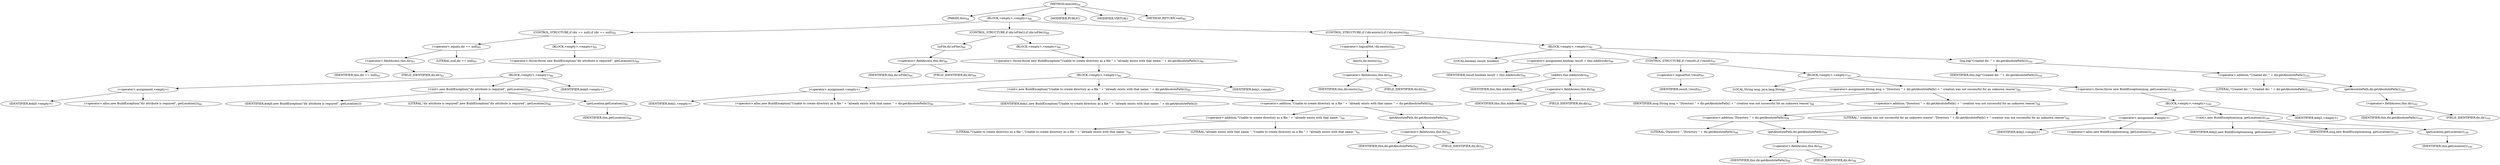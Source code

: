 digraph "execute" {  
"21" [label = <(METHOD,execute)<SUB>84</SUB>> ]
"4" [label = <(PARAM,this)<SUB>84</SUB>> ]
"22" [label = <(BLOCK,&lt;empty&gt;,&lt;empty&gt;)<SUB>84</SUB>> ]
"23" [label = <(CONTROL_STRUCTURE,if (dir == null),if (dir == null))<SUB>85</SUB>> ]
"24" [label = <(&lt;operator&gt;.equals,dir == null)<SUB>85</SUB>> ]
"25" [label = <(&lt;operator&gt;.fieldAccess,this.dir)<SUB>85</SUB>> ]
"26" [label = <(IDENTIFIER,this,dir == null)<SUB>85</SUB>> ]
"27" [label = <(FIELD_IDENTIFIER,dir,dir)<SUB>85</SUB>> ]
"28" [label = <(LITERAL,null,dir == null)<SUB>85</SUB>> ]
"29" [label = <(BLOCK,&lt;empty&gt;,&lt;empty&gt;)<SUB>85</SUB>> ]
"30" [label = <(&lt;operator&gt;.throw,throw new BuildException(&quot;dir attribute is required&quot;, getLocation());)<SUB>86</SUB>> ]
"31" [label = <(BLOCK,&lt;empty&gt;,&lt;empty&gt;)<SUB>86</SUB>> ]
"32" [label = <(&lt;operator&gt;.assignment,&lt;empty&gt;)> ]
"33" [label = <(IDENTIFIER,$obj0,&lt;empty&gt;)> ]
"34" [label = <(&lt;operator&gt;.alloc,new BuildException(&quot;dir attribute is required&quot;, getLocation()))<SUB>86</SUB>> ]
"35" [label = <(&lt;init&gt;,new BuildException(&quot;dir attribute is required&quot;, getLocation()))<SUB>86</SUB>> ]
"36" [label = <(IDENTIFIER,$obj0,new BuildException(&quot;dir attribute is required&quot;, getLocation()))> ]
"37" [label = <(LITERAL,&quot;dir attribute is required&quot;,new BuildException(&quot;dir attribute is required&quot;, getLocation()))<SUB>86</SUB>> ]
"38" [label = <(getLocation,getLocation())<SUB>86</SUB>> ]
"3" [label = <(IDENTIFIER,this,getLocation())<SUB>86</SUB>> ]
"39" [label = <(IDENTIFIER,$obj0,&lt;empty&gt;)> ]
"40" [label = <(CONTROL_STRUCTURE,if (dir.isFile()),if (dir.isFile()))<SUB>89</SUB>> ]
"41" [label = <(isFile,dir.isFile())<SUB>89</SUB>> ]
"42" [label = <(&lt;operator&gt;.fieldAccess,this.dir)<SUB>89</SUB>> ]
"43" [label = <(IDENTIFIER,this,dir.isFile())<SUB>89</SUB>> ]
"44" [label = <(FIELD_IDENTIFIER,dir,dir)<SUB>89</SUB>> ]
"45" [label = <(BLOCK,&lt;empty&gt;,&lt;empty&gt;)<SUB>89</SUB>> ]
"46" [label = <(&lt;operator&gt;.throw,throw new BuildException(&quot;Unable to create directory as a file &quot; + &quot;already exists with that name: &quot; + dir.getAbsolutePath());)<SUB>90</SUB>> ]
"47" [label = <(BLOCK,&lt;empty&gt;,&lt;empty&gt;)<SUB>90</SUB>> ]
"48" [label = <(&lt;operator&gt;.assignment,&lt;empty&gt;)> ]
"49" [label = <(IDENTIFIER,$obj1,&lt;empty&gt;)> ]
"50" [label = <(&lt;operator&gt;.alloc,new BuildException(&quot;Unable to create directory as a file &quot; + &quot;already exists with that name: &quot; + dir.getAbsolutePath()))<SUB>90</SUB>> ]
"51" [label = <(&lt;init&gt;,new BuildException(&quot;Unable to create directory as a file &quot; + &quot;already exists with that name: &quot; + dir.getAbsolutePath()))<SUB>90</SUB>> ]
"52" [label = <(IDENTIFIER,$obj1,new BuildException(&quot;Unable to create directory as a file &quot; + &quot;already exists with that name: &quot; + dir.getAbsolutePath()))> ]
"53" [label = <(&lt;operator&gt;.addition,&quot;Unable to create directory as a file &quot; + &quot;already exists with that name: &quot; + dir.getAbsolutePath())<SUB>90</SUB>> ]
"54" [label = <(&lt;operator&gt;.addition,&quot;Unable to create directory as a file &quot; + &quot;already exists with that name: &quot;)<SUB>90</SUB>> ]
"55" [label = <(LITERAL,&quot;Unable to create directory as a file &quot;,&quot;Unable to create directory as a file &quot; + &quot;already exists with that name: &quot;)<SUB>90</SUB>> ]
"56" [label = <(LITERAL,&quot;already exists with that name: &quot;,&quot;Unable to create directory as a file &quot; + &quot;already exists with that name: &quot;)<SUB>91</SUB>> ]
"57" [label = <(getAbsolutePath,dir.getAbsolutePath())<SUB>92</SUB>> ]
"58" [label = <(&lt;operator&gt;.fieldAccess,this.dir)<SUB>92</SUB>> ]
"59" [label = <(IDENTIFIER,this,dir.getAbsolutePath())<SUB>92</SUB>> ]
"60" [label = <(FIELD_IDENTIFIER,dir,dir)<SUB>92</SUB>> ]
"61" [label = <(IDENTIFIER,$obj1,&lt;empty&gt;)> ]
"62" [label = <(CONTROL_STRUCTURE,if (!dir.exists()),if (!dir.exists()))<SUB>95</SUB>> ]
"63" [label = <(&lt;operator&gt;.logicalNot,!dir.exists())<SUB>95</SUB>> ]
"64" [label = <(exists,dir.exists())<SUB>95</SUB>> ]
"65" [label = <(&lt;operator&gt;.fieldAccess,this.dir)<SUB>95</SUB>> ]
"66" [label = <(IDENTIFIER,this,dir.exists())<SUB>95</SUB>> ]
"67" [label = <(FIELD_IDENTIFIER,dir,dir)<SUB>95</SUB>> ]
"68" [label = <(BLOCK,&lt;empty&gt;,&lt;empty&gt;)<SUB>95</SUB>> ]
"69" [label = <(LOCAL,boolean result: boolean)> ]
"70" [label = <(&lt;operator&gt;.assignment,boolean result = this.mkdirs(dir))<SUB>96</SUB>> ]
"71" [label = <(IDENTIFIER,result,boolean result = this.mkdirs(dir))<SUB>96</SUB>> ]
"72" [label = <(mkdirs,this.mkdirs(dir))<SUB>96</SUB>> ]
"5" [label = <(IDENTIFIER,this,this.mkdirs(dir))<SUB>96</SUB>> ]
"73" [label = <(&lt;operator&gt;.fieldAccess,this.dir)<SUB>96</SUB>> ]
"74" [label = <(IDENTIFIER,this,this.mkdirs(dir))<SUB>96</SUB>> ]
"75" [label = <(FIELD_IDENTIFIER,dir,dir)<SUB>96</SUB>> ]
"76" [label = <(CONTROL_STRUCTURE,if (!result),if (!result))<SUB>97</SUB>> ]
"77" [label = <(&lt;operator&gt;.logicalNot,!result)<SUB>97</SUB>> ]
"78" [label = <(IDENTIFIER,result,!result)<SUB>97</SUB>> ]
"79" [label = <(BLOCK,&lt;empty&gt;,&lt;empty&gt;)<SUB>97</SUB>> ]
"80" [label = <(LOCAL,String msg: java.lang.String)> ]
"81" [label = <(&lt;operator&gt;.assignment,String msg = &quot;Directory &quot; + dir.getAbsolutePath() + &quot; creation was not successful for an unknown reason&quot;)<SUB>98</SUB>> ]
"82" [label = <(IDENTIFIER,msg,String msg = &quot;Directory &quot; + dir.getAbsolutePath() + &quot; creation was not successful for an unknown reason&quot;)<SUB>98</SUB>> ]
"83" [label = <(&lt;operator&gt;.addition,&quot;Directory &quot; + dir.getAbsolutePath() + &quot; creation was not successful for an unknown reason&quot;)<SUB>98</SUB>> ]
"84" [label = <(&lt;operator&gt;.addition,&quot;Directory &quot; + dir.getAbsolutePath())<SUB>98</SUB>> ]
"85" [label = <(LITERAL,&quot;Directory &quot;,&quot;Directory &quot; + dir.getAbsolutePath())<SUB>98</SUB>> ]
"86" [label = <(getAbsolutePath,dir.getAbsolutePath())<SUB>98</SUB>> ]
"87" [label = <(&lt;operator&gt;.fieldAccess,this.dir)<SUB>98</SUB>> ]
"88" [label = <(IDENTIFIER,this,dir.getAbsolutePath())<SUB>98</SUB>> ]
"89" [label = <(FIELD_IDENTIFIER,dir,dir)<SUB>98</SUB>> ]
"90" [label = <(LITERAL,&quot; creation was not successful for an unknown reason&quot;,&quot;Directory &quot; + dir.getAbsolutePath() + &quot; creation was not successful for an unknown reason&quot;)<SUB>99</SUB>> ]
"91" [label = <(&lt;operator&gt;.throw,throw new BuildException(msg, getLocation());)<SUB>100</SUB>> ]
"92" [label = <(BLOCK,&lt;empty&gt;,&lt;empty&gt;)<SUB>100</SUB>> ]
"93" [label = <(&lt;operator&gt;.assignment,&lt;empty&gt;)> ]
"94" [label = <(IDENTIFIER,$obj2,&lt;empty&gt;)> ]
"95" [label = <(&lt;operator&gt;.alloc,new BuildException(msg, getLocation()))<SUB>100</SUB>> ]
"96" [label = <(&lt;init&gt;,new BuildException(msg, getLocation()))<SUB>100</SUB>> ]
"97" [label = <(IDENTIFIER,$obj2,new BuildException(msg, getLocation()))> ]
"98" [label = <(IDENTIFIER,msg,new BuildException(msg, getLocation()))<SUB>100</SUB>> ]
"99" [label = <(getLocation,getLocation())<SUB>100</SUB>> ]
"6" [label = <(IDENTIFIER,this,getLocation())<SUB>100</SUB>> ]
"100" [label = <(IDENTIFIER,$obj2,&lt;empty&gt;)> ]
"101" [label = <(log,log(&quot;Created dir: &quot; + dir.getAbsolutePath()))<SUB>102</SUB>> ]
"7" [label = <(IDENTIFIER,this,log(&quot;Created dir: &quot; + dir.getAbsolutePath()))<SUB>102</SUB>> ]
"102" [label = <(&lt;operator&gt;.addition,&quot;Created dir: &quot; + dir.getAbsolutePath())<SUB>102</SUB>> ]
"103" [label = <(LITERAL,&quot;Created dir: &quot;,&quot;Created dir: &quot; + dir.getAbsolutePath())<SUB>102</SUB>> ]
"104" [label = <(getAbsolutePath,dir.getAbsolutePath())<SUB>102</SUB>> ]
"105" [label = <(&lt;operator&gt;.fieldAccess,this.dir)<SUB>102</SUB>> ]
"106" [label = <(IDENTIFIER,this,dir.getAbsolutePath())<SUB>102</SUB>> ]
"107" [label = <(FIELD_IDENTIFIER,dir,dir)<SUB>102</SUB>> ]
"108" [label = <(MODIFIER,PUBLIC)> ]
"109" [label = <(MODIFIER,VIRTUAL)> ]
"110" [label = <(METHOD_RETURN,void)<SUB>84</SUB>> ]
  "21" -> "4" 
  "21" -> "22" 
  "21" -> "108" 
  "21" -> "109" 
  "21" -> "110" 
  "22" -> "23" 
  "22" -> "40" 
  "22" -> "62" 
  "23" -> "24" 
  "23" -> "29" 
  "24" -> "25" 
  "24" -> "28" 
  "25" -> "26" 
  "25" -> "27" 
  "29" -> "30" 
  "30" -> "31" 
  "31" -> "32" 
  "31" -> "35" 
  "31" -> "39" 
  "32" -> "33" 
  "32" -> "34" 
  "35" -> "36" 
  "35" -> "37" 
  "35" -> "38" 
  "38" -> "3" 
  "40" -> "41" 
  "40" -> "45" 
  "41" -> "42" 
  "42" -> "43" 
  "42" -> "44" 
  "45" -> "46" 
  "46" -> "47" 
  "47" -> "48" 
  "47" -> "51" 
  "47" -> "61" 
  "48" -> "49" 
  "48" -> "50" 
  "51" -> "52" 
  "51" -> "53" 
  "53" -> "54" 
  "53" -> "57" 
  "54" -> "55" 
  "54" -> "56" 
  "57" -> "58" 
  "58" -> "59" 
  "58" -> "60" 
  "62" -> "63" 
  "62" -> "68" 
  "63" -> "64" 
  "64" -> "65" 
  "65" -> "66" 
  "65" -> "67" 
  "68" -> "69" 
  "68" -> "70" 
  "68" -> "76" 
  "68" -> "101" 
  "70" -> "71" 
  "70" -> "72" 
  "72" -> "5" 
  "72" -> "73" 
  "73" -> "74" 
  "73" -> "75" 
  "76" -> "77" 
  "76" -> "79" 
  "77" -> "78" 
  "79" -> "80" 
  "79" -> "81" 
  "79" -> "91" 
  "81" -> "82" 
  "81" -> "83" 
  "83" -> "84" 
  "83" -> "90" 
  "84" -> "85" 
  "84" -> "86" 
  "86" -> "87" 
  "87" -> "88" 
  "87" -> "89" 
  "91" -> "92" 
  "92" -> "93" 
  "92" -> "96" 
  "92" -> "100" 
  "93" -> "94" 
  "93" -> "95" 
  "96" -> "97" 
  "96" -> "98" 
  "96" -> "99" 
  "99" -> "6" 
  "101" -> "7" 
  "101" -> "102" 
  "102" -> "103" 
  "102" -> "104" 
  "104" -> "105" 
  "105" -> "106" 
  "105" -> "107" 
}
